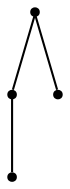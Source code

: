 graph NP1_0049 {
    node [shape=point]
	_0	 [x="0.7",
		y="2.95",
		pos="0.7,2.95!",];
	_1	 [x="2.34908",
		y="0.618685",
		pos="2.34908,0.618685!",];
	_0 -- _1;
	_3	 [x="0.645675",
		y="0.615148",
		pos = "0.645675,0.615148!"];
	_0 -- _3;
	_2	 [x="2.30316",
		y="2.89227",
		pos = "2.30316,2.89227!"];
	_1 -- _2;
}
